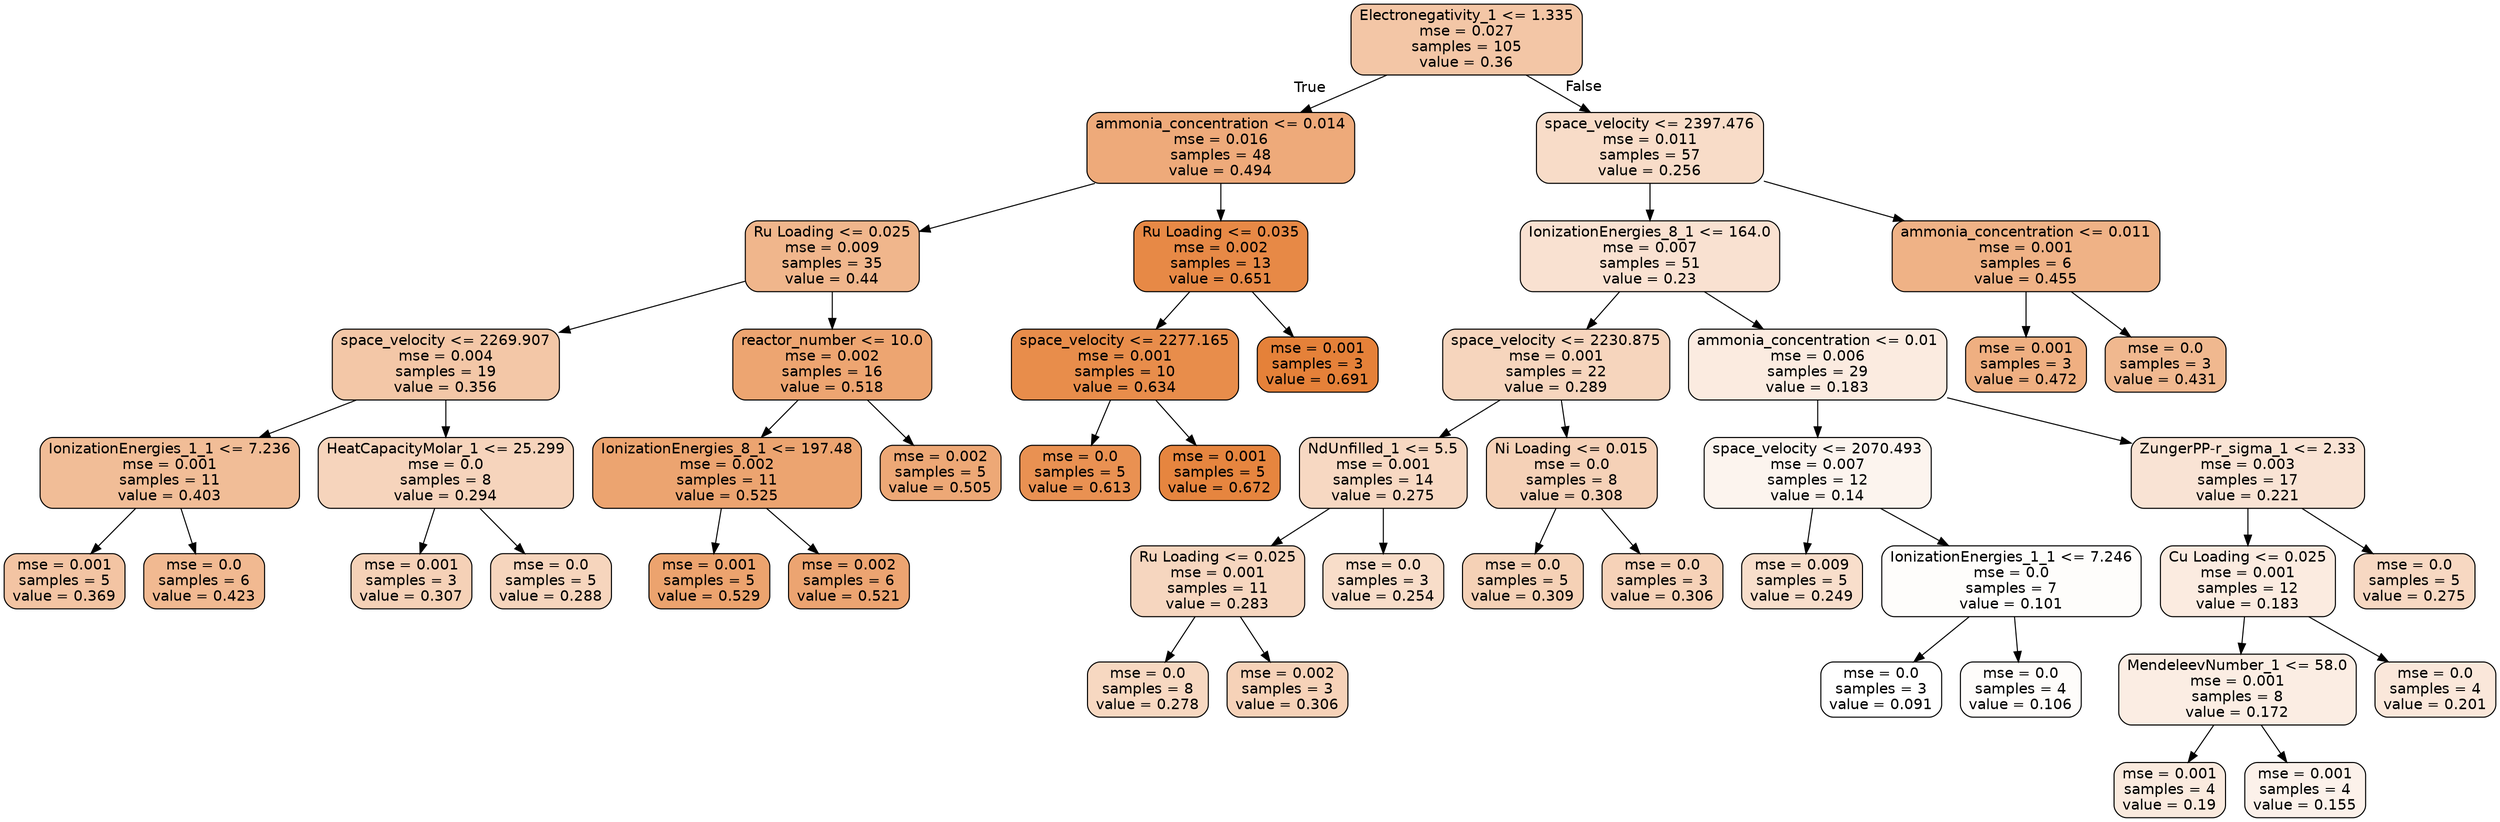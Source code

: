 digraph Tree {
node [shape=box, style="filled, rounded", color="black", fontname=helvetica] ;
edge [fontname=helvetica] ;
0 [label="Electronegativity_1 <= 1.335\nmse = 0.027\nsamples = 105\nvalue = 0.36", fillcolor="#e5813972"] ;
1 [label="ammonia_concentration <= 0.014\nmse = 0.016\nsamples = 48\nvalue = 0.494", fillcolor="#e58139ab"] ;
0 -> 1 [labeldistance=2.5, labelangle=45, headlabel="True"] ;
2 [label="Ru Loading <= 0.025\nmse = 0.009\nsamples = 35\nvalue = 0.44", fillcolor="#e5813994"] ;
1 -> 2 ;
3 [label="space_velocity <= 2269.907\nmse = 0.004\nsamples = 19\nvalue = 0.356", fillcolor="#e5813971"] ;
2 -> 3 ;
4 [label="IonizationEnergies_1_1 <= 7.236\nmse = 0.001\nsamples = 11\nvalue = 0.403", fillcolor="#e5813985"] ;
3 -> 4 ;
5 [label="mse = 0.001\nsamples = 5\nvalue = 0.369", fillcolor="#e5813976"] ;
4 -> 5 ;
6 [label="mse = 0.0\nsamples = 6\nvalue = 0.423", fillcolor="#e581398d"] ;
4 -> 6 ;
7 [label="HeatCapacityMolar_1 <= 25.299\nmse = 0.0\nsamples = 8\nvalue = 0.294", fillcolor="#e5813956"] ;
3 -> 7 ;
8 [label="mse = 0.001\nsamples = 3\nvalue = 0.307", fillcolor="#e581395c"] ;
7 -> 8 ;
9 [label="mse = 0.0\nsamples = 5\nvalue = 0.288", fillcolor="#e5813954"] ;
7 -> 9 ;
10 [label="reactor_number <= 10.0\nmse = 0.002\nsamples = 16\nvalue = 0.518", fillcolor="#e58139b6"] ;
2 -> 10 ;
11 [label="IonizationEnergies_8_1 <= 197.48\nmse = 0.002\nsamples = 11\nvalue = 0.525", fillcolor="#e58139b8"] ;
10 -> 11 ;
12 [label="mse = 0.001\nsamples = 5\nvalue = 0.529", fillcolor="#e58139ba"] ;
11 -> 12 ;
13 [label="mse = 0.002\nsamples = 6\nvalue = 0.521", fillcolor="#e58139b7"] ;
11 -> 13 ;
14 [label="mse = 0.002\nsamples = 5\nvalue = 0.505", fillcolor="#e58139b0"] ;
10 -> 14 ;
15 [label="Ru Loading <= 0.035\nmse = 0.002\nsamples = 13\nvalue = 0.651", fillcolor="#e58139ee"] ;
1 -> 15 ;
16 [label="space_velocity <= 2277.165\nmse = 0.001\nsamples = 10\nvalue = 0.634", fillcolor="#e58139e7"] ;
15 -> 16 ;
17 [label="mse = 0.0\nsamples = 5\nvalue = 0.613", fillcolor="#e58139de"] ;
16 -> 17 ;
18 [label="mse = 0.001\nsamples = 5\nvalue = 0.672", fillcolor="#e58139f7"] ;
16 -> 18 ;
19 [label="mse = 0.001\nsamples = 3\nvalue = 0.691", fillcolor="#e58139ff"] ;
15 -> 19 ;
20 [label="space_velocity <= 2397.476\nmse = 0.011\nsamples = 57\nvalue = 0.256", fillcolor="#e5813946"] ;
0 -> 20 [labeldistance=2.5, labelangle=-45, headlabel="False"] ;
21 [label="IonizationEnergies_8_1 <= 164.0\nmse = 0.007\nsamples = 51\nvalue = 0.23", fillcolor="#e581393b"] ;
20 -> 21 ;
22 [label="space_velocity <= 2230.875\nmse = 0.001\nsamples = 22\nvalue = 0.289", fillcolor="#e5813954"] ;
21 -> 22 ;
23 [label="NdUnfilled_1 <= 5.5\nmse = 0.001\nsamples = 14\nvalue = 0.275", fillcolor="#e581394e"] ;
22 -> 23 ;
24 [label="Ru Loading <= 0.025\nmse = 0.001\nsamples = 11\nvalue = 0.283", fillcolor="#e5813952"] ;
23 -> 24 ;
25 [label="mse = 0.0\nsamples = 8\nvalue = 0.278", fillcolor="#e581394f"] ;
24 -> 25 ;
26 [label="mse = 0.002\nsamples = 3\nvalue = 0.306", fillcolor="#e581395b"] ;
24 -> 26 ;
27 [label="mse = 0.0\nsamples = 3\nvalue = 0.254", fillcolor="#e5813945"] ;
23 -> 27 ;
28 [label="Ni Loading <= 0.015\nmse = 0.0\nsamples = 8\nvalue = 0.308", fillcolor="#e581395c"] ;
22 -> 28 ;
29 [label="mse = 0.0\nsamples = 5\nvalue = 0.309", fillcolor="#e581395d"] ;
28 -> 29 ;
30 [label="mse = 0.0\nsamples = 3\nvalue = 0.306", fillcolor="#e581395b"] ;
28 -> 30 ;
31 [label="ammonia_concentration <= 0.01\nmse = 0.006\nsamples = 29\nvalue = 0.183", fillcolor="#e5813927"] ;
21 -> 31 ;
32 [label="space_velocity <= 2070.493\nmse = 0.007\nsamples = 12\nvalue = 0.14", fillcolor="#e5813915"] ;
31 -> 32 ;
33 [label="mse = 0.009\nsamples = 5\nvalue = 0.249", fillcolor="#e5813943"] ;
32 -> 33 ;
34 [label="IonizationEnergies_1_1 <= 7.246\nmse = 0.0\nsamples = 7\nvalue = 0.101", fillcolor="#e5813904"] ;
32 -> 34 ;
35 [label="mse = 0.0\nsamples = 3\nvalue = 0.091", fillcolor="#e5813900"] ;
34 -> 35 ;
36 [label="mse = 0.0\nsamples = 4\nvalue = 0.106", fillcolor="#e5813906"] ;
34 -> 36 ;
37 [label="ZungerPP-r_sigma_1 <= 2.33\nmse = 0.003\nsamples = 17\nvalue = 0.221", fillcolor="#e5813937"] ;
31 -> 37 ;
38 [label="Cu Loading <= 0.025\nmse = 0.001\nsamples = 12\nvalue = 0.183", fillcolor="#e5813927"] ;
37 -> 38 ;
39 [label="MendeleevNumber_1 <= 58.0\nmse = 0.001\nsamples = 8\nvalue = 0.172", fillcolor="#e5813923"] ;
38 -> 39 ;
40 [label="mse = 0.001\nsamples = 4\nvalue = 0.19", fillcolor="#e581392a"] ;
39 -> 40 ;
41 [label="mse = 0.001\nsamples = 4\nvalue = 0.155", fillcolor="#e581391b"] ;
39 -> 41 ;
42 [label="mse = 0.0\nsamples = 4\nvalue = 0.201", fillcolor="#e581392f"] ;
38 -> 42 ;
43 [label="mse = 0.0\nsamples = 5\nvalue = 0.275", fillcolor="#e581394e"] ;
37 -> 43 ;
44 [label="ammonia_concentration <= 0.011\nmse = 0.001\nsamples = 6\nvalue = 0.455", fillcolor="#e581399b"] ;
20 -> 44 ;
45 [label="mse = 0.001\nsamples = 3\nvalue = 0.472", fillcolor="#e58139a2"] ;
44 -> 45 ;
46 [label="mse = 0.0\nsamples = 3\nvalue = 0.431", fillcolor="#e5813990"] ;
44 -> 46 ;
}